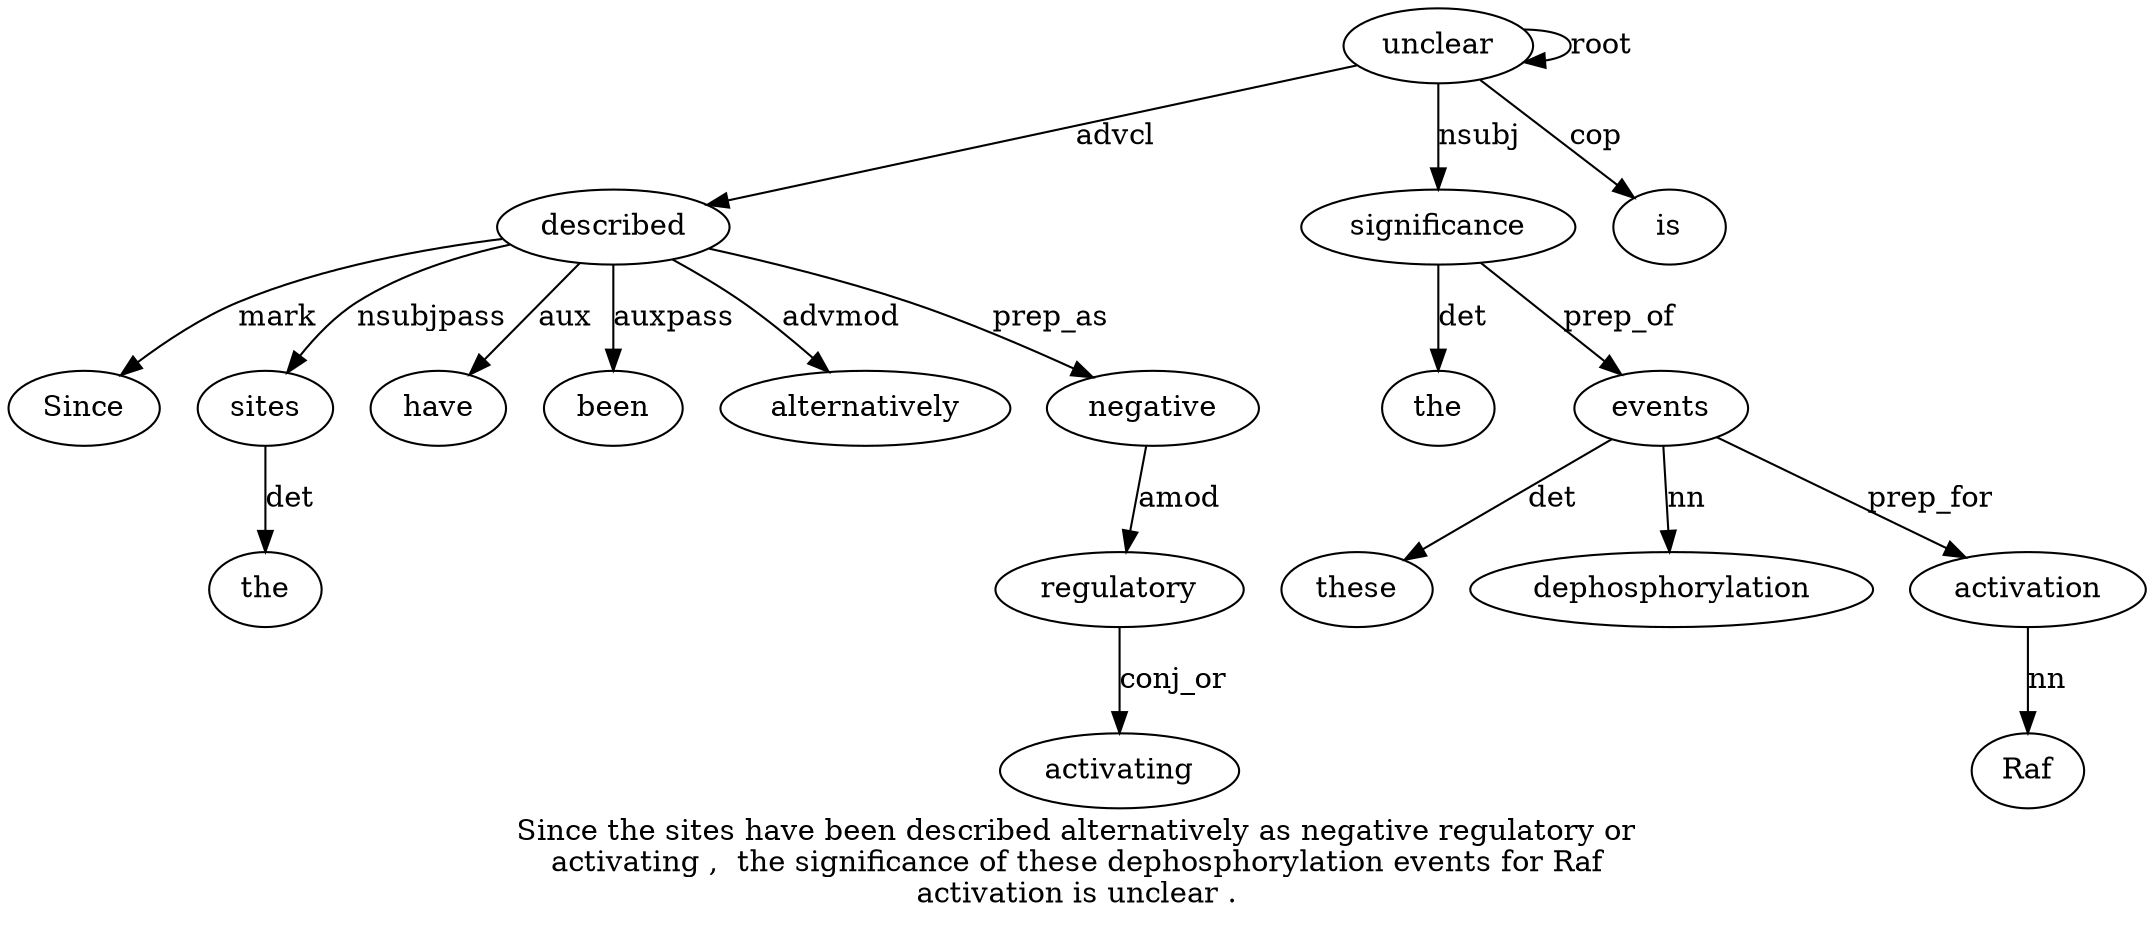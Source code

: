 digraph "Since the sites have been described alternatively as negative regulatory or activating ,  the significance of these dephosphorylation events for Raf activation is unclear ." {
label="Since the sites have been described alternatively as negative regulatory or
activating ,  the significance of these dephosphorylation events for Raf
activation is unclear .";
described6 [style=filled, fillcolor=white, label=described];
Since1 [style=filled, fillcolor=white, label=Since];
described6 -> Since1  [label=mark];
sites3 [style=filled, fillcolor=white, label=sites];
the2 [style=filled, fillcolor=white, label=the];
sites3 -> the2  [label=det];
described6 -> sites3  [label=nsubjpass];
have4 [style=filled, fillcolor=white, label=have];
described6 -> have4  [label=aux];
been5 [style=filled, fillcolor=white, label=been];
described6 -> been5  [label=auxpass];
unclear24 [style=filled, fillcolor=white, label=unclear];
unclear24 -> described6  [label=advcl];
alternatively7 [style=filled, fillcolor=white, label=alternatively];
described6 -> alternatively7  [label=advmod];
negative9 [style=filled, fillcolor=white, label=negative];
described6 -> negative9  [label=prep_as];
regulatory10 [style=filled, fillcolor=white, label=regulatory];
negative9 -> regulatory10  [label=amod];
activating12 [style=filled, fillcolor=white, label=activating];
regulatory10 -> activating12  [label=conj_or];
significance15 [style=filled, fillcolor=white, label=significance];
the14 [style=filled, fillcolor=white, label=the];
significance15 -> the14  [label=det];
unclear24 -> significance15  [label=nsubj];
events19 [style=filled, fillcolor=white, label=events];
these17 [style=filled, fillcolor=white, label=these];
events19 -> these17  [label=det];
dephosphorylation18 [style=filled, fillcolor=white, label=dephosphorylation];
events19 -> dephosphorylation18  [label=nn];
significance15 -> events19  [label=prep_of];
activation22 [style=filled, fillcolor=white, label=activation];
Raf21 [style=filled, fillcolor=white, label=Raf];
activation22 -> Raf21  [label=nn];
events19 -> activation22  [label=prep_for];
is23 [style=filled, fillcolor=white, label=is];
unclear24 -> is23  [label=cop];
unclear24 -> unclear24  [label=root];
}
